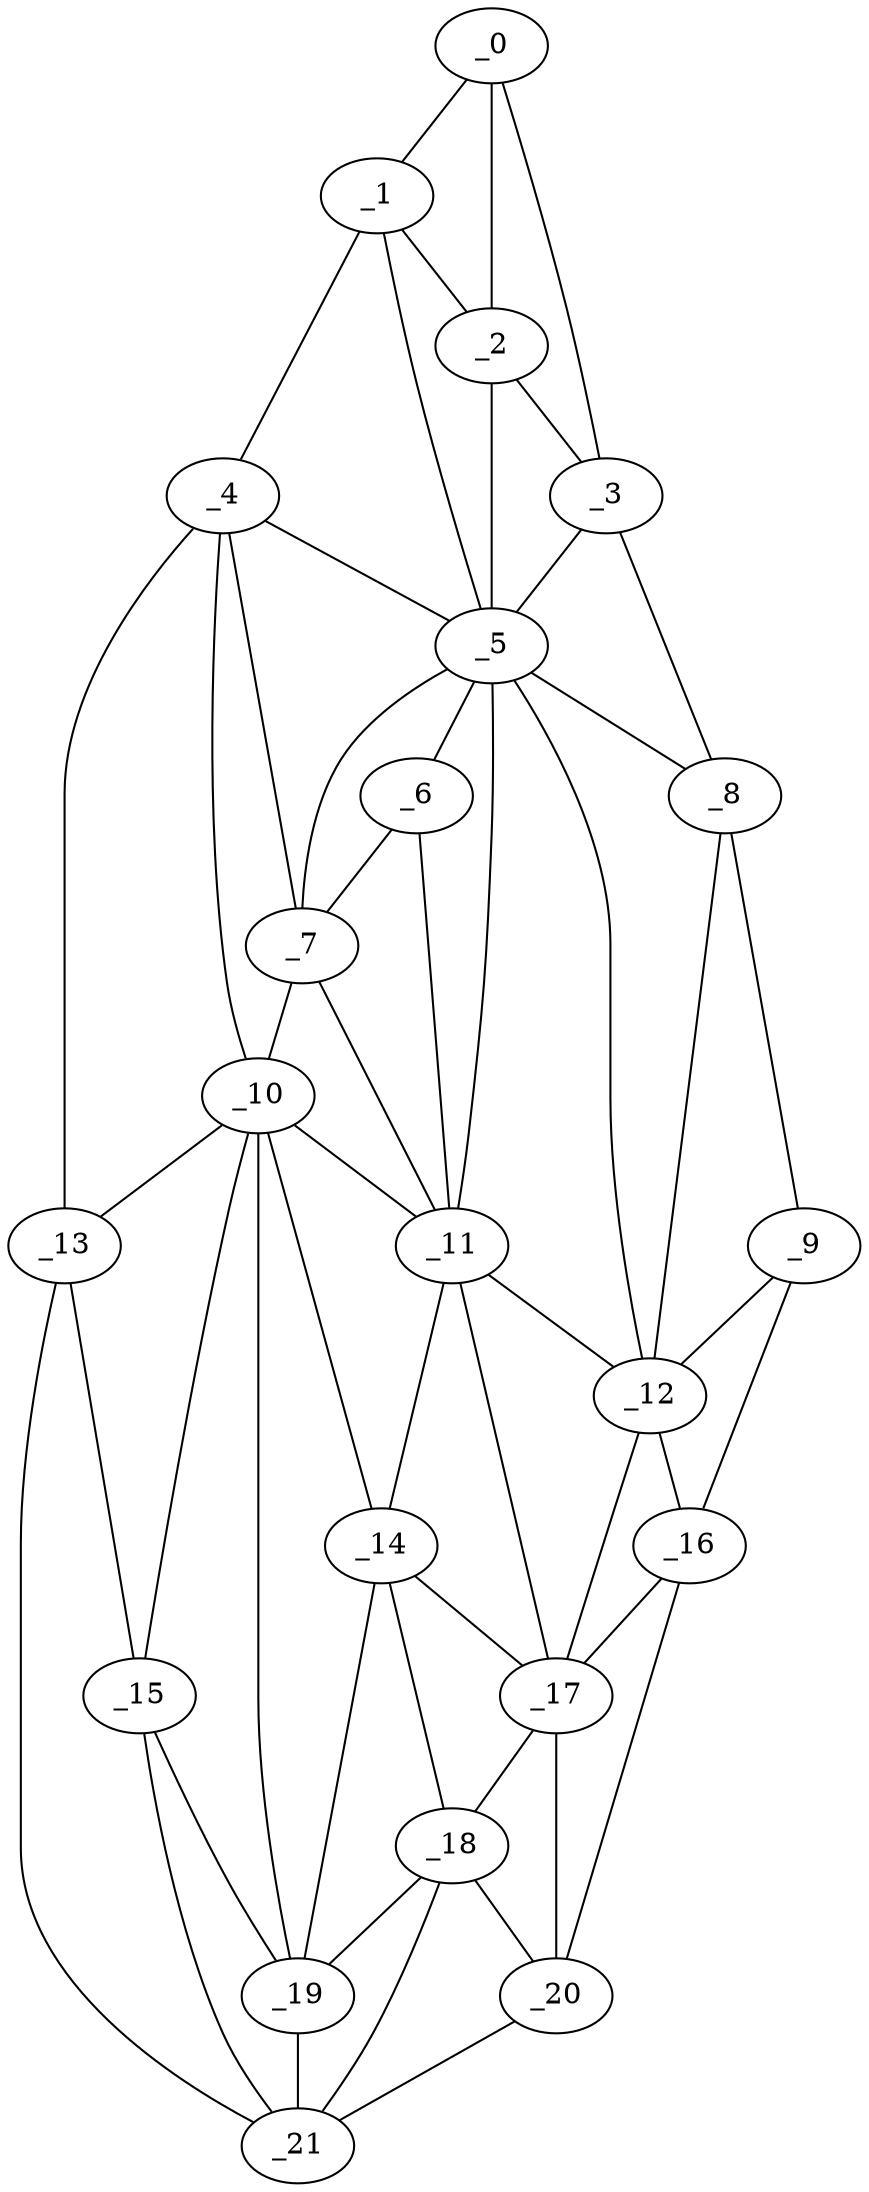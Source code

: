 graph "obj48__145.gxl" {
	_0	 [x=7,
		y=60];
	_1	 [x=10,
		y=70];
	_0 -- _1	 [valence=1];
	_2	 [x=13,
		y=63];
	_0 -- _2	 [valence=2];
	_3	 [x=36,
		y=21];
	_0 -- _3	 [valence=1];
	_1 -- _2	 [valence=2];
	_4	 [x=49,
		y=119];
	_1 -- _4	 [valence=1];
	_5	 [x=53,
		y=62];
	_1 -- _5	 [valence=2];
	_2 -- _3	 [valence=1];
	_2 -- _5	 [valence=1];
	_3 -- _5	 [valence=2];
	_8	 [x=69,
		y=10];
	_3 -- _8	 [valence=1];
	_4 -- _5	 [valence=2];
	_7	 [x=67,
		y=78];
	_4 -- _7	 [valence=2];
	_10	 [x=81,
		y=89];
	_4 -- _10	 [valence=2];
	_13	 [x=88,
		y=111];
	_4 -- _13	 [valence=1];
	_6	 [x=66,
		y=72];
	_5 -- _6	 [valence=1];
	_5 -- _7	 [valence=2];
	_5 -- _8	 [valence=2];
	_11	 [x=82,
		y=64];
	_5 -- _11	 [valence=2];
	_12	 [x=85,
		y=17];
	_5 -- _12	 [valence=1];
	_6 -- _7	 [valence=2];
	_6 -- _11	 [valence=2];
	_7 -- _10	 [valence=2];
	_7 -- _11	 [valence=1];
	_9	 [x=79,
		y=9];
	_8 -- _9	 [valence=1];
	_8 -- _12	 [valence=2];
	_9 -- _12	 [valence=2];
	_16	 [x=99,
		y=19];
	_9 -- _16	 [valence=1];
	_10 -- _11	 [valence=2];
	_10 -- _13	 [valence=2];
	_14	 [x=91,
		y=63];
	_10 -- _14	 [valence=1];
	_15	 [x=92,
		y=101];
	_10 -- _15	 [valence=2];
	_19	 [x=111,
		y=74];
	_10 -- _19	 [valence=2];
	_11 -- _12	 [valence=2];
	_11 -- _14	 [valence=2];
	_17	 [x=105,
		y=40];
	_11 -- _17	 [valence=2];
	_12 -- _16	 [valence=2];
	_12 -- _17	 [valence=1];
	_13 -- _15	 [valence=2];
	_21	 [x=125,
		y=66];
	_13 -- _21	 [valence=1];
	_14 -- _17	 [valence=2];
	_18	 [x=109,
		y=47];
	_14 -- _18	 [valence=2];
	_14 -- _19	 [valence=2];
	_15 -- _19	 [valence=2];
	_15 -- _21	 [valence=2];
	_16 -- _17	 [valence=2];
	_20	 [x=123,
		y=50];
	_16 -- _20	 [valence=1];
	_17 -- _18	 [valence=1];
	_17 -- _20	 [valence=2];
	_18 -- _19	 [valence=1];
	_18 -- _20	 [valence=1];
	_18 -- _21	 [valence=2];
	_19 -- _21	 [valence=2];
	_20 -- _21	 [valence=1];
}
